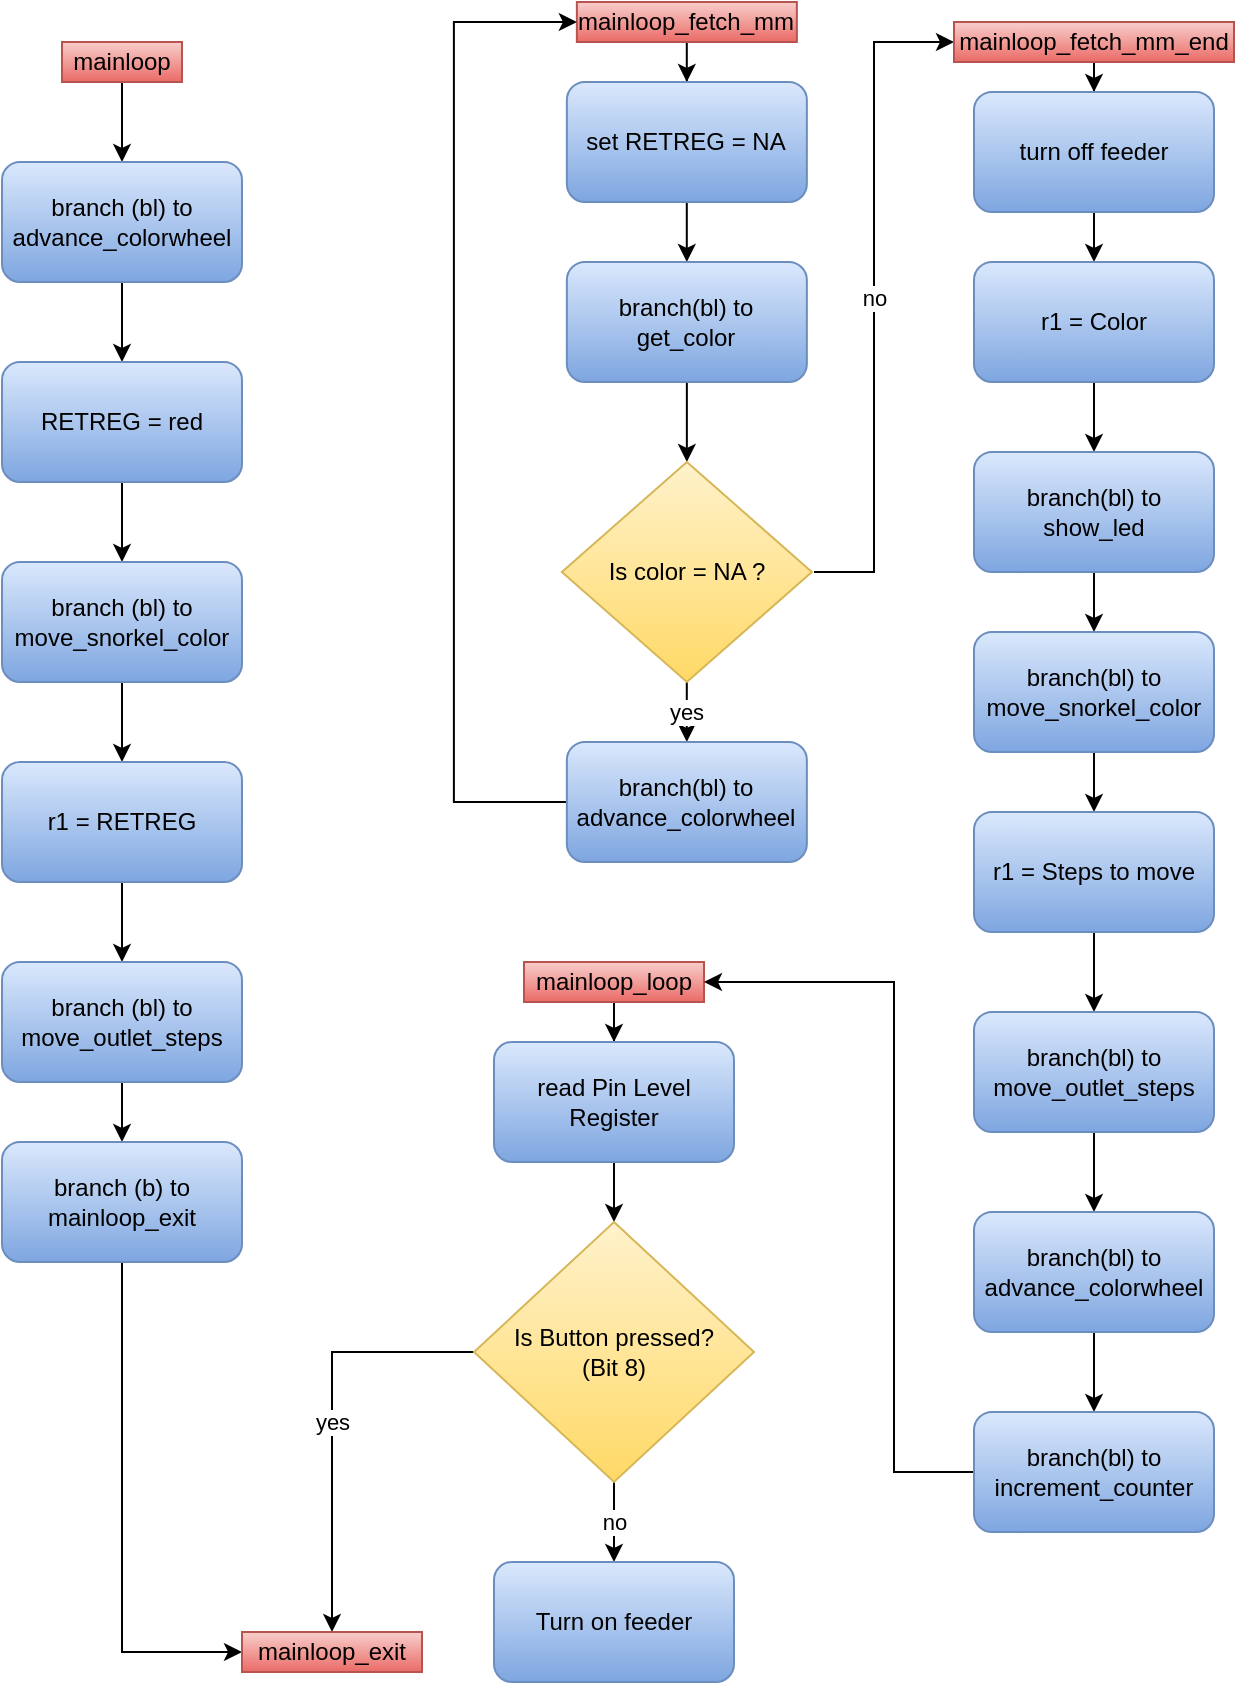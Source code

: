 <mxfile version="12.7.8" type="device"><diagram id="k4cw5h_0fVER-fqyHs3r" name="Seite-1"><mxGraphModel dx="1051" dy="692" grid="1" gridSize="10" guides="1" tooltips="1" connect="1" arrows="1" fold="1" page="1" pageScale="1" pageWidth="827" pageHeight="1169" math="0" shadow="0"><root><mxCell id="0"/><mxCell id="1" parent="0"/><mxCell id="hY-MnW-EoitDarra9r_p-9" value="" style="edgeStyle=orthogonalEdgeStyle;rounded=0;orthogonalLoop=1;jettySize=auto;html=1;exitX=0.5;exitY=1;exitDx=0;exitDy=0;" parent="1" source="hY-MnW-EoitDarra9r_p-16" target="hY-MnW-EoitDarra9r_p-2" edge="1"><mxGeometry relative="1" as="geometry"><mxPoint x="104" y="120" as="sourcePoint"/></mxGeometry></mxCell><mxCell id="hY-MnW-EoitDarra9r_p-10" value="" style="edgeStyle=orthogonalEdgeStyle;rounded=0;orthogonalLoop=1;jettySize=auto;html=1;" parent="1" source="hY-MnW-EoitDarra9r_p-2" target="hY-MnW-EoitDarra9r_p-3" edge="1"><mxGeometry relative="1" as="geometry"/></mxCell><mxCell id="hY-MnW-EoitDarra9r_p-2" value="branch (bl) to advance_colorwheel" style="rounded=1;whiteSpace=wrap;html=1;fillColor=#dae8fc;strokeColor=#6c8ebf;gradientColor=#7ea6e0;" parent="1" vertex="1"><mxGeometry x="44" y="160" width="120" height="60" as="geometry"/></mxCell><mxCell id="hY-MnW-EoitDarra9r_p-11" value="" style="edgeStyle=orthogonalEdgeStyle;rounded=0;orthogonalLoop=1;jettySize=auto;html=1;" parent="1" source="hY-MnW-EoitDarra9r_p-3" target="hY-MnW-EoitDarra9r_p-4" edge="1"><mxGeometry relative="1" as="geometry"/></mxCell><mxCell id="hY-MnW-EoitDarra9r_p-3" value="RETREG = red" style="rounded=1;whiteSpace=wrap;html=1;fillColor=#dae8fc;strokeColor=#6c8ebf;gradientColor=#7ea6e0;" parent="1" vertex="1"><mxGeometry x="44" y="260" width="120" height="60" as="geometry"/></mxCell><mxCell id="hY-MnW-EoitDarra9r_p-12" value="" style="edgeStyle=orthogonalEdgeStyle;rounded=0;orthogonalLoop=1;jettySize=auto;html=1;" parent="1" source="hY-MnW-EoitDarra9r_p-4" target="hY-MnW-EoitDarra9r_p-5" edge="1"><mxGeometry relative="1" as="geometry"/></mxCell><mxCell id="hY-MnW-EoitDarra9r_p-4" value="branch (bl) to&lt;br&gt;move_snorkel_color" style="rounded=1;whiteSpace=wrap;html=1;fillColor=#dae8fc;strokeColor=#6c8ebf;gradientColor=#7ea6e0;" parent="1" vertex="1"><mxGeometry x="44" y="360" width="120" height="60" as="geometry"/></mxCell><mxCell id="hY-MnW-EoitDarra9r_p-13" value="" style="edgeStyle=orthogonalEdgeStyle;rounded=0;orthogonalLoop=1;jettySize=auto;html=1;" parent="1" source="hY-MnW-EoitDarra9r_p-5" target="hY-MnW-EoitDarra9r_p-6" edge="1"><mxGeometry relative="1" as="geometry"/></mxCell><mxCell id="hY-MnW-EoitDarra9r_p-5" value="r1 = RETREG" style="rounded=1;whiteSpace=wrap;html=1;fillColor=#dae8fc;strokeColor=#6c8ebf;gradientColor=#7ea6e0;" parent="1" vertex="1"><mxGeometry x="44" y="460" width="120" height="60" as="geometry"/></mxCell><mxCell id="hY-MnW-EoitDarra9r_p-14" value="" style="edgeStyle=orthogonalEdgeStyle;rounded=0;orthogonalLoop=1;jettySize=auto;html=1;" parent="1" source="hY-MnW-EoitDarra9r_p-6" target="hY-MnW-EoitDarra9r_p-7" edge="1"><mxGeometry relative="1" as="geometry"/></mxCell><mxCell id="hY-MnW-EoitDarra9r_p-6" value="branch (bl) to move_outlet_steps" style="rounded=1;whiteSpace=wrap;html=1;fillColor=#dae8fc;strokeColor=#6c8ebf;gradientColor=#7ea6e0;" parent="1" vertex="1"><mxGeometry x="44" y="560" width="120" height="60" as="geometry"/></mxCell><mxCell id="hY-MnW-EoitDarra9r_p-15" value="" style="edgeStyle=orthogonalEdgeStyle;rounded=0;orthogonalLoop=1;jettySize=auto;html=1;entryX=0;entryY=0.5;entryDx=0;entryDy=0;" parent="1" source="hY-MnW-EoitDarra9r_p-7" target="YmnJSVa9suwpmFod_Zgd-20" edge="1"><mxGeometry relative="1" as="geometry"><mxPoint x="104" y="750" as="targetPoint"/></mxGeometry></mxCell><mxCell id="hY-MnW-EoitDarra9r_p-7" value="branch (b) to mainloop_exit" style="rounded=1;whiteSpace=wrap;html=1;fillColor=#dae8fc;strokeColor=#6c8ebf;gradientColor=#7ea6e0;" parent="1" vertex="1"><mxGeometry x="44" y="650" width="120" height="60" as="geometry"/></mxCell><mxCell id="hY-MnW-EoitDarra9r_p-16" value="mainloop" style="text;html=1;strokeColor=#b85450;fillColor=#f8cecc;align=center;verticalAlign=middle;whiteSpace=wrap;rounded=0;gradientColor=#ea6b66;" parent="1" vertex="1"><mxGeometry x="74" y="100" width="60" height="20" as="geometry"/></mxCell><mxCell id="Ijgg2MWexYn2Fw6oENN2-1" value="" style="edgeStyle=orthogonalEdgeStyle;rounded=0;orthogonalLoop=1;jettySize=auto;html=1;" edge="1" parent="1" source="hY-MnW-EoitDarra9r_p-19" target="hY-MnW-EoitDarra9r_p-20"><mxGeometry relative="1" as="geometry"/></mxCell><mxCell id="hY-MnW-EoitDarra9r_p-19" value="mainloop_loop" style="text;html=1;strokeColor=#b85450;fillColor=#f8cecc;align=center;verticalAlign=middle;whiteSpace=wrap;rounded=0;gradientColor=#ea6b66;" parent="1" vertex="1"><mxGeometry x="305" y="560" width="90" height="20" as="geometry"/></mxCell><mxCell id="hY-MnW-EoitDarra9r_p-29" value="" style="edgeStyle=orthogonalEdgeStyle;rounded=0;orthogonalLoop=1;jettySize=auto;html=1;" parent="1" source="hY-MnW-EoitDarra9r_p-20" target="hY-MnW-EoitDarra9r_p-22" edge="1"><mxGeometry relative="1" as="geometry"/></mxCell><mxCell id="hY-MnW-EoitDarra9r_p-20" value="read Pin Level Register" style="rounded=1;whiteSpace=wrap;html=1;gradientColor=#7ea6e0;fillColor=#dae8fc;strokeColor=#6c8ebf;" parent="1" vertex="1"><mxGeometry x="290" y="600" width="120" height="60" as="geometry"/></mxCell><mxCell id="hY-MnW-EoitDarra9r_p-27" value="no" style="edgeStyle=orthogonalEdgeStyle;rounded=0;orthogonalLoop=1;jettySize=auto;html=1;" parent="1" source="hY-MnW-EoitDarra9r_p-22" target="hY-MnW-EoitDarra9r_p-26" edge="1"><mxGeometry relative="1" as="geometry"/></mxCell><mxCell id="Ijgg2MWexYn2Fw6oENN2-9" value="yes" style="edgeStyle=orthogonalEdgeStyle;rounded=0;orthogonalLoop=1;jettySize=auto;html=1;entryX=0.5;entryY=0;entryDx=0;entryDy=0;" edge="1" parent="1" source="hY-MnW-EoitDarra9r_p-22" target="YmnJSVa9suwpmFod_Zgd-20"><mxGeometry relative="1" as="geometry"><Array as="points"><mxPoint x="209" y="755"/></Array></mxGeometry></mxCell><mxCell id="hY-MnW-EoitDarra9r_p-22" value="Is Button pressed?&lt;br&gt;(Bit 8)" style="rhombus;whiteSpace=wrap;html=1;gradientColor=#ffd966;fillColor=#fff2cc;strokeColor=#d6b656;" parent="1" vertex="1"><mxGeometry x="280" y="690" width="140" height="130" as="geometry"/></mxCell><mxCell id="hY-MnW-EoitDarra9r_p-26" value="Turn on feeder" style="rounded=1;whiteSpace=wrap;html=1;gradientColor=#7ea6e0;fillColor=#dae8fc;strokeColor=#6c8ebf;" parent="1" vertex="1"><mxGeometry x="290" y="860" width="120" height="60" as="geometry"/></mxCell><mxCell id="Ijgg2MWexYn2Fw6oENN2-4" value="" style="edgeStyle=orthogonalEdgeStyle;rounded=0;orthogonalLoop=1;jettySize=auto;html=1;" edge="1" parent="1" source="hY-MnW-EoitDarra9r_p-30" target="hY-MnW-EoitDarra9r_p-31"><mxGeometry relative="1" as="geometry"/></mxCell><mxCell id="hY-MnW-EoitDarra9r_p-30" value="mainloop_fetch_mm" style="text;html=1;strokeColor=#b85450;fillColor=#f8cecc;align=center;verticalAlign=middle;whiteSpace=wrap;rounded=0;gradientColor=#ea6b66;" parent="1" vertex="1"><mxGeometry x="331.43" y="80" width="110" height="20" as="geometry"/></mxCell><mxCell id="hY-MnW-EoitDarra9r_p-41" value="" style="edgeStyle=orthogonalEdgeStyle;rounded=0;orthogonalLoop=1;jettySize=auto;html=1;" parent="1" source="hY-MnW-EoitDarra9r_p-31" target="hY-MnW-EoitDarra9r_p-32" edge="1"><mxGeometry relative="1" as="geometry"/></mxCell><mxCell id="hY-MnW-EoitDarra9r_p-31" value="set RETREG = NA" style="rounded=1;whiteSpace=wrap;html=1;gradientColor=#7ea6e0;fillColor=#dae8fc;strokeColor=#6c8ebf;" parent="1" vertex="1"><mxGeometry x="326.43" y="120" width="120" height="60" as="geometry"/></mxCell><mxCell id="hY-MnW-EoitDarra9r_p-42" value="" style="edgeStyle=orthogonalEdgeStyle;rounded=0;orthogonalLoop=1;jettySize=auto;html=1;" parent="1" source="hY-MnW-EoitDarra9r_p-32" target="hY-MnW-EoitDarra9r_p-35" edge="1"><mxGeometry relative="1" as="geometry"/></mxCell><mxCell id="hY-MnW-EoitDarra9r_p-32" value="branch(bl) to&lt;br&gt;get_color" style="rounded=1;whiteSpace=wrap;html=1;gradientColor=#7ea6e0;fillColor=#dae8fc;strokeColor=#6c8ebf;" parent="1" vertex="1"><mxGeometry x="326.43" y="210" width="120" height="60" as="geometry"/></mxCell><mxCell id="hY-MnW-EoitDarra9r_p-38" value="no" style="edgeStyle=orthogonalEdgeStyle;rounded=0;orthogonalLoop=1;jettySize=auto;html=1;entryX=0;entryY=0.5;entryDx=0;entryDy=0;" parent="1" target="YmnJSVa9suwpmFod_Zgd-1" edge="1"><mxGeometry relative="1" as="geometry"><mxPoint x="450" y="365" as="sourcePoint"/><mxPoint x="451.5" y="745" as="targetPoint"/><Array as="points"><mxPoint x="480" y="365"/><mxPoint x="480" y="100"/></Array></mxGeometry></mxCell><mxCell id="hY-MnW-EoitDarra9r_p-40" value="yes" style="edgeStyle=orthogonalEdgeStyle;rounded=0;orthogonalLoop=1;jettySize=auto;html=1;" parent="1" source="hY-MnW-EoitDarra9r_p-35" target="hY-MnW-EoitDarra9r_p-39" edge="1"><mxGeometry relative="1" as="geometry"/></mxCell><mxCell id="hY-MnW-EoitDarra9r_p-35" value="Is color = NA ?" style="rhombus;whiteSpace=wrap;html=1;gradientColor=#ffd966;fillColor=#fff2cc;strokeColor=#d6b656;" parent="1" vertex="1"><mxGeometry x="323.93" y="310" width="125" height="110" as="geometry"/></mxCell><mxCell id="hY-MnW-EoitDarra9r_p-44" value="" style="edgeStyle=orthogonalEdgeStyle;rounded=0;orthogonalLoop=1;jettySize=auto;html=1;entryX=0;entryY=0.5;entryDx=0;entryDy=0;" parent="1" source="hY-MnW-EoitDarra9r_p-39" target="hY-MnW-EoitDarra9r_p-30" edge="1"><mxGeometry relative="1" as="geometry"><mxPoint x="279.93" y="90" as="targetPoint"/><Array as="points"><mxPoint x="269.93" y="480"/><mxPoint x="269.93" y="90"/></Array></mxGeometry></mxCell><mxCell id="hY-MnW-EoitDarra9r_p-39" value="branch(bl) to advance_colorwheel" style="rounded=1;whiteSpace=wrap;html=1;gradientColor=#7ea6e0;fillColor=#dae8fc;strokeColor=#6c8ebf;" parent="1" vertex="1"><mxGeometry x="326.43" y="450" width="120" height="60" as="geometry"/></mxCell><mxCell id="Ijgg2MWexYn2Fw6oENN2-2" value="" style="edgeStyle=orthogonalEdgeStyle;rounded=0;orthogonalLoop=1;jettySize=auto;html=1;" edge="1" parent="1" source="YmnJSVa9suwpmFod_Zgd-1" target="YmnJSVa9suwpmFod_Zgd-2"><mxGeometry relative="1" as="geometry"/></mxCell><mxCell id="YmnJSVa9suwpmFod_Zgd-1" value="mainloop_fetch_mm_end" style="text;html=1;strokeColor=#b85450;fillColor=#f8cecc;align=center;verticalAlign=middle;whiteSpace=wrap;rounded=0;gradientColor=#ea6b66;" parent="1" vertex="1"><mxGeometry x="520" y="90" width="140" height="20" as="geometry"/></mxCell><mxCell id="YmnJSVa9suwpmFod_Zgd-11" value="" style="edgeStyle=orthogonalEdgeStyle;rounded=0;orthogonalLoop=1;jettySize=auto;html=1;" parent="1" source="YmnJSVa9suwpmFod_Zgd-2" target="YmnJSVa9suwpmFod_Zgd-3" edge="1"><mxGeometry relative="1" as="geometry"/></mxCell><mxCell id="YmnJSVa9suwpmFod_Zgd-2" value="turn off feeder" style="rounded=1;whiteSpace=wrap;html=1;gradientColor=#7ea6e0;fillColor=#dae8fc;strokeColor=#6c8ebf;" parent="1" vertex="1"><mxGeometry x="530" y="125" width="120" height="60" as="geometry"/></mxCell><mxCell id="YmnJSVa9suwpmFod_Zgd-12" value="" style="edgeStyle=orthogonalEdgeStyle;rounded=0;orthogonalLoop=1;jettySize=auto;html=1;" parent="1" source="YmnJSVa9suwpmFod_Zgd-3" target="YmnJSVa9suwpmFod_Zgd-4" edge="1"><mxGeometry relative="1" as="geometry"/></mxCell><mxCell id="YmnJSVa9suwpmFod_Zgd-3" value="r1 = Color" style="rounded=1;whiteSpace=wrap;html=1;gradientColor=#7ea6e0;fillColor=#dae8fc;strokeColor=#6c8ebf;" parent="1" vertex="1"><mxGeometry x="530" y="210" width="120" height="60" as="geometry"/></mxCell><mxCell id="YmnJSVa9suwpmFod_Zgd-13" value="" style="edgeStyle=orthogonalEdgeStyle;rounded=0;orthogonalLoop=1;jettySize=auto;html=1;" parent="1" source="YmnJSVa9suwpmFod_Zgd-4" target="YmnJSVa9suwpmFod_Zgd-5" edge="1"><mxGeometry relative="1" as="geometry"/></mxCell><mxCell id="YmnJSVa9suwpmFod_Zgd-4" value="branch(bl) to show_led" style="rounded=1;whiteSpace=wrap;html=1;gradientColor=#7ea6e0;fillColor=#dae8fc;strokeColor=#6c8ebf;" parent="1" vertex="1"><mxGeometry x="530" y="305" width="120" height="60" as="geometry"/></mxCell><mxCell id="YmnJSVa9suwpmFod_Zgd-14" value="" style="edgeStyle=orthogonalEdgeStyle;rounded=0;orthogonalLoop=1;jettySize=auto;html=1;" parent="1" source="YmnJSVa9suwpmFod_Zgd-5" target="YmnJSVa9suwpmFod_Zgd-6" edge="1"><mxGeometry relative="1" as="geometry"/></mxCell><mxCell id="YmnJSVa9suwpmFod_Zgd-5" value="branch(bl) to move_snorkel_color" style="rounded=1;whiteSpace=wrap;html=1;gradientColor=#7ea6e0;fillColor=#dae8fc;strokeColor=#6c8ebf;" parent="1" vertex="1"><mxGeometry x="530" y="395" width="120" height="60" as="geometry"/></mxCell><mxCell id="YmnJSVa9suwpmFod_Zgd-15" value="" style="edgeStyle=orthogonalEdgeStyle;rounded=0;orthogonalLoop=1;jettySize=auto;html=1;" parent="1" source="YmnJSVa9suwpmFod_Zgd-6" target="YmnJSVa9suwpmFod_Zgd-7" edge="1"><mxGeometry relative="1" as="geometry"/></mxCell><mxCell id="YmnJSVa9suwpmFod_Zgd-6" value="r1 = Steps to move" style="rounded=1;whiteSpace=wrap;html=1;gradientColor=#7ea6e0;fillColor=#dae8fc;strokeColor=#6c8ebf;" parent="1" vertex="1"><mxGeometry x="530" y="485" width="120" height="60" as="geometry"/></mxCell><mxCell id="YmnJSVa9suwpmFod_Zgd-16" value="" style="edgeStyle=orthogonalEdgeStyle;rounded=0;orthogonalLoop=1;jettySize=auto;html=1;" parent="1" source="YmnJSVa9suwpmFod_Zgd-7" target="YmnJSVa9suwpmFod_Zgd-8" edge="1"><mxGeometry relative="1" as="geometry"/></mxCell><mxCell id="YmnJSVa9suwpmFod_Zgd-7" value="branch(bl) to move_outlet_steps" style="rounded=1;whiteSpace=wrap;html=1;gradientColor=#7ea6e0;fillColor=#dae8fc;strokeColor=#6c8ebf;" parent="1" vertex="1"><mxGeometry x="530" y="585" width="120" height="60" as="geometry"/></mxCell><mxCell id="YmnJSVa9suwpmFod_Zgd-17" value="" style="edgeStyle=orthogonalEdgeStyle;rounded=0;orthogonalLoop=1;jettySize=auto;html=1;" parent="1" source="YmnJSVa9suwpmFod_Zgd-8" target="YmnJSVa9suwpmFod_Zgd-9" edge="1"><mxGeometry relative="1" as="geometry"/></mxCell><mxCell id="YmnJSVa9suwpmFod_Zgd-8" value="branch(bl) to advance_colorwheel" style="rounded=1;whiteSpace=wrap;html=1;gradientColor=#7ea6e0;fillColor=#dae8fc;strokeColor=#6c8ebf;" parent="1" vertex="1"><mxGeometry x="530" y="685" width="120" height="60" as="geometry"/></mxCell><mxCell id="YmnJSVa9suwpmFod_Zgd-18" value="" style="edgeStyle=orthogonalEdgeStyle;rounded=0;orthogonalLoop=1;jettySize=auto;html=1;" parent="1" source="YmnJSVa9suwpmFod_Zgd-9" edge="1"><mxGeometry relative="1" as="geometry"><mxPoint x="395" y="570" as="targetPoint"/><Array as="points"><mxPoint x="490" y="815"/><mxPoint x="490" y="570"/><mxPoint x="395" y="570"/></Array></mxGeometry></mxCell><mxCell id="YmnJSVa9suwpmFod_Zgd-9" value="branch(bl) to increment_counter" style="rounded=1;whiteSpace=wrap;html=1;gradientColor=#7ea6e0;fillColor=#dae8fc;strokeColor=#6c8ebf;" parent="1" vertex="1"><mxGeometry x="530" y="785" width="120" height="60" as="geometry"/></mxCell><mxCell id="YmnJSVa9suwpmFod_Zgd-20" value="mainloop_exit" style="text;html=1;strokeColor=#b85450;fillColor=#f8cecc;align=center;verticalAlign=middle;whiteSpace=wrap;rounded=0;gradientColor=#ea6b66;" parent="1" vertex="1"><mxGeometry x="164" y="895" width="90" height="20" as="geometry"/></mxCell></root></mxGraphModel></diagram></mxfile>